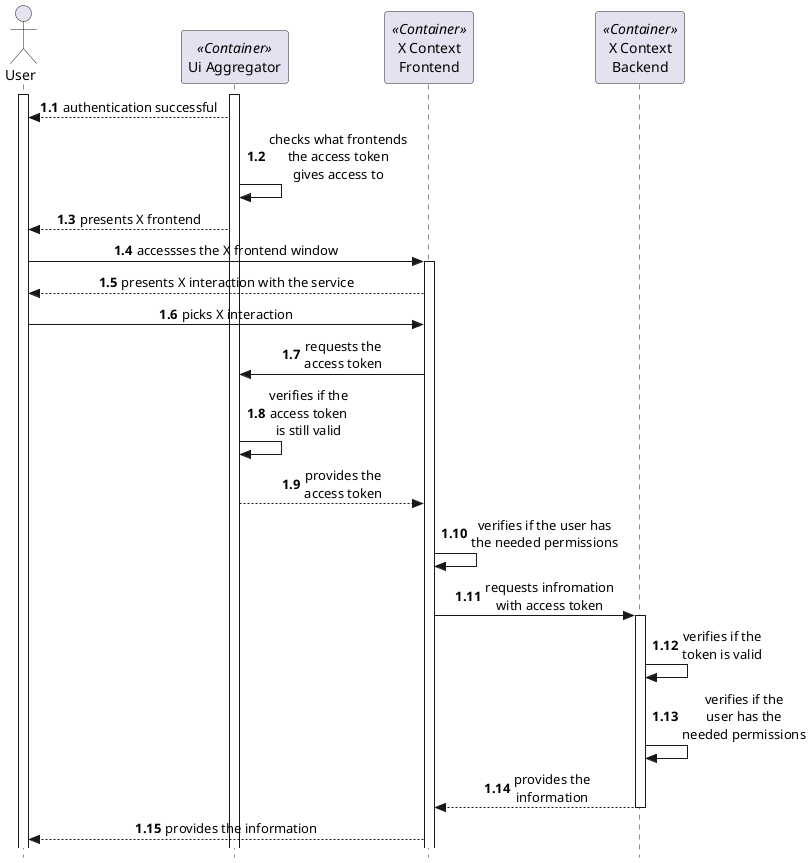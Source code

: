 @startuml user-authorization

skinparam sequenceMessageAlign center
skinparam style strictuml
autonumber 1.1

actor User

participant "Ui Aggregator" as AGGRE <<Container>>
participant "X Context\nFrontend" as XFRONT <<Container>>
participant "X Context\nBackend" as XBACK <<Container>>

activate AGGRE
activate User

AGGRE --> User: authentication successful
AGGRE -> AGGRE: checks what frontends\nthe access token\ngives access to
AGGRE --> User: presents X frontend
User -> XFRONT: accessses the X frontend window
activate XFRONT
XFRONT --> User: presents X interaction with the service
User -> XFRONT: picks X interaction
XFRONT -> AGGRE: requests the\naccess token
AGGRE -> AGGRE: verifies if the\naccess token\nis still valid
AGGRE --> XFRONT: provides the\naccess token
XFRONT -> XFRONT: verifies if the user has\nthe needed permissions
XFRONT -> XBACK: requests infromation\nwith access token
activate XBACK
XBACK -> XBACK: verifies if the\ntoken is valid
XBACK -> XBACK: verifies if the\nuser has the\nneeded permissions
XBACK --> XFRONT: provides the\ninformation
deactivate XBACK
XFRONT --> User: provides the information
@enduml
